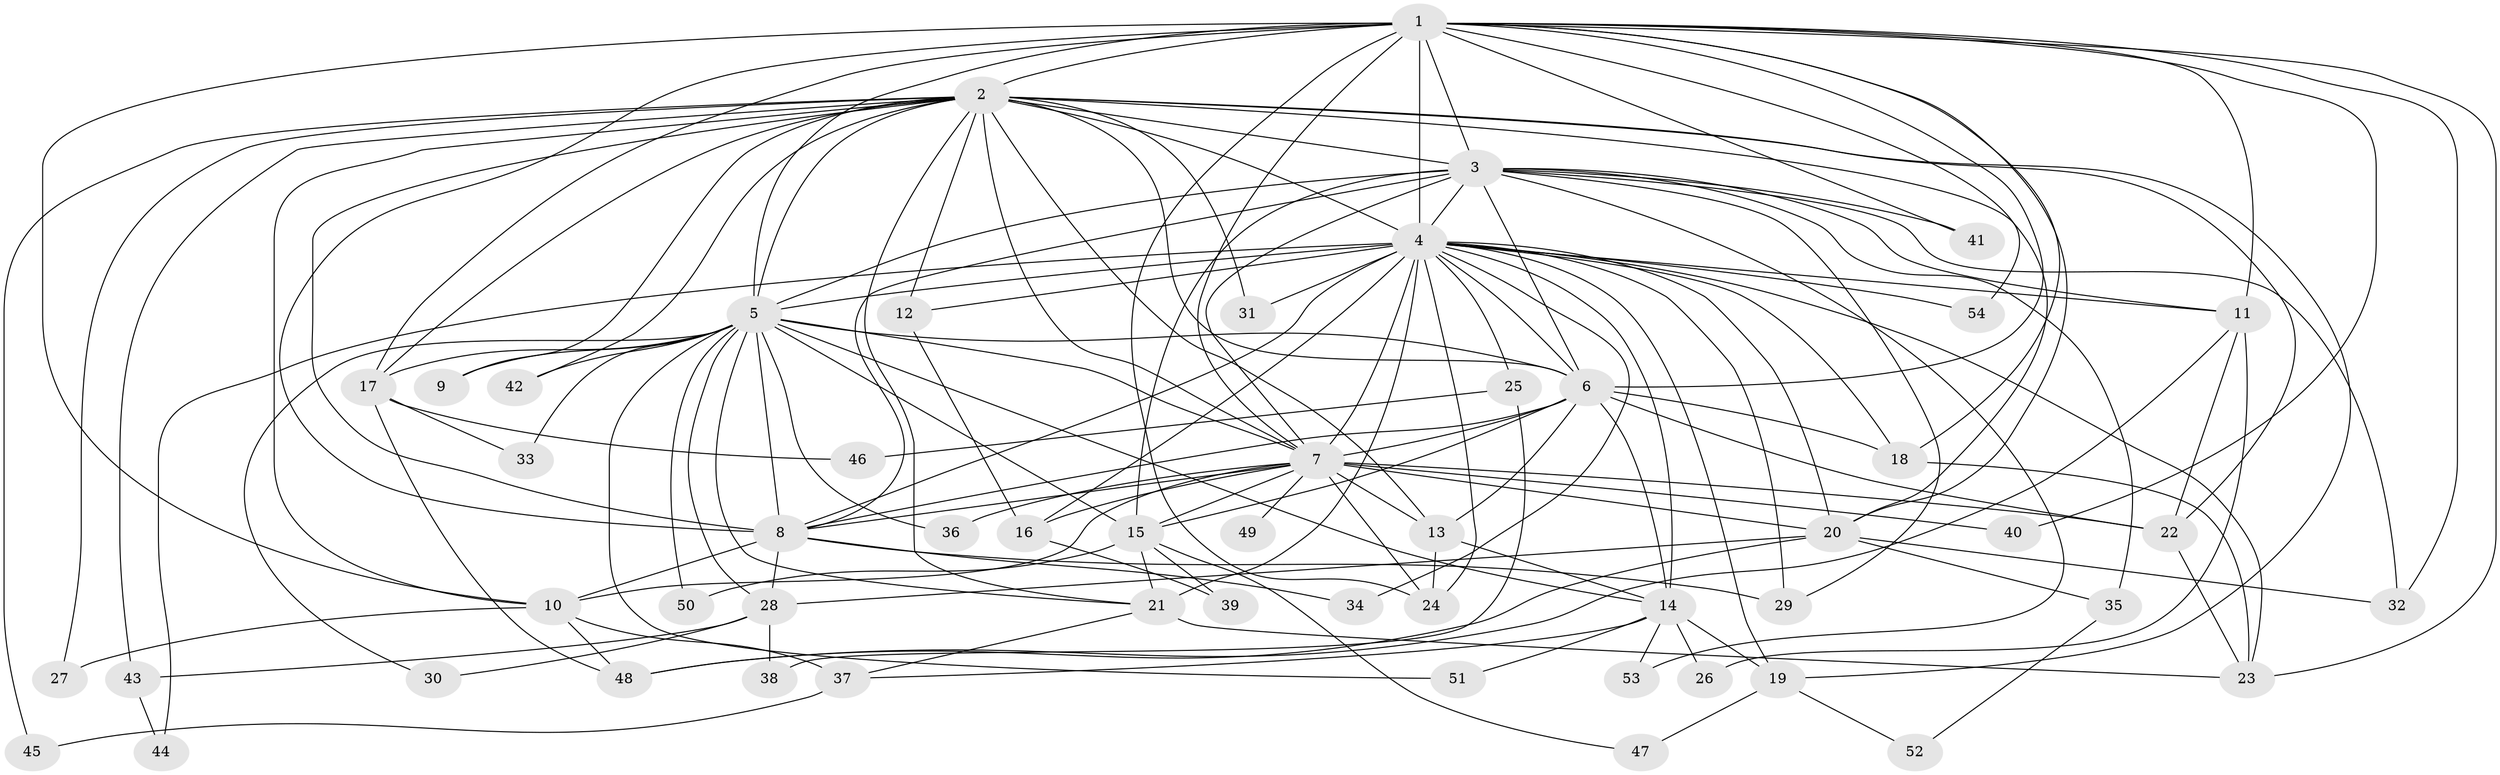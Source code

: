 // original degree distribution, {23: 0.027777777777777776, 31: 0.009259259259259259, 18: 0.009259259259259259, 19: 0.018518518518518517, 14: 0.009259259259259259, 21: 0.009259259259259259, 16: 0.009259259259259259, 2: 0.5277777777777778, 5: 0.046296296296296294, 4: 0.1111111111111111, 3: 0.17592592592592593, 6: 0.037037037037037035, 7: 0.009259259259259259}
// Generated by graph-tools (version 1.1) at 2025/35/03/09/25 02:35:07]
// undirected, 54 vertices, 147 edges
graph export_dot {
graph [start="1"]
  node [color=gray90,style=filled];
  1;
  2;
  3;
  4;
  5;
  6;
  7;
  8;
  9;
  10;
  11;
  12;
  13;
  14;
  15;
  16;
  17;
  18;
  19;
  20;
  21;
  22;
  23;
  24;
  25;
  26;
  27;
  28;
  29;
  30;
  31;
  32;
  33;
  34;
  35;
  36;
  37;
  38;
  39;
  40;
  41;
  42;
  43;
  44;
  45;
  46;
  47;
  48;
  49;
  50;
  51;
  52;
  53;
  54;
  1 -- 2 [weight=1.0];
  1 -- 3 [weight=2.0];
  1 -- 4 [weight=3.0];
  1 -- 5 [weight=2.0];
  1 -- 6 [weight=1.0];
  1 -- 7 [weight=1.0];
  1 -- 8 [weight=2.0];
  1 -- 10 [weight=1.0];
  1 -- 11 [weight=1.0];
  1 -- 17 [weight=1.0];
  1 -- 18 [weight=1.0];
  1 -- 20 [weight=1.0];
  1 -- 23 [weight=1.0];
  1 -- 24 [weight=1.0];
  1 -- 32 [weight=1.0];
  1 -- 40 [weight=1.0];
  1 -- 41 [weight=1.0];
  1 -- 54 [weight=1.0];
  2 -- 3 [weight=2.0];
  2 -- 4 [weight=2.0];
  2 -- 5 [weight=2.0];
  2 -- 6 [weight=2.0];
  2 -- 7 [weight=2.0];
  2 -- 8 [weight=3.0];
  2 -- 9 [weight=1.0];
  2 -- 10 [weight=1.0];
  2 -- 12 [weight=1.0];
  2 -- 13 [weight=2.0];
  2 -- 17 [weight=1.0];
  2 -- 19 [weight=1.0];
  2 -- 20 [weight=1.0];
  2 -- 21 [weight=1.0];
  2 -- 22 [weight=2.0];
  2 -- 27 [weight=1.0];
  2 -- 31 [weight=1.0];
  2 -- 42 [weight=1.0];
  2 -- 43 [weight=1.0];
  2 -- 45 [weight=1.0];
  3 -- 4 [weight=2.0];
  3 -- 5 [weight=2.0];
  3 -- 6 [weight=1.0];
  3 -- 7 [weight=1.0];
  3 -- 8 [weight=1.0];
  3 -- 11 [weight=1.0];
  3 -- 15 [weight=1.0];
  3 -- 29 [weight=1.0];
  3 -- 32 [weight=2.0];
  3 -- 35 [weight=1.0];
  3 -- 41 [weight=1.0];
  3 -- 53 [weight=1.0];
  4 -- 5 [weight=4.0];
  4 -- 6 [weight=2.0];
  4 -- 7 [weight=3.0];
  4 -- 8 [weight=2.0];
  4 -- 11 [weight=2.0];
  4 -- 12 [weight=1.0];
  4 -- 14 [weight=1.0];
  4 -- 16 [weight=2.0];
  4 -- 18 [weight=2.0];
  4 -- 19 [weight=1.0];
  4 -- 20 [weight=1.0];
  4 -- 21 [weight=5.0];
  4 -- 23 [weight=1.0];
  4 -- 24 [weight=1.0];
  4 -- 25 [weight=1.0];
  4 -- 29 [weight=1.0];
  4 -- 31 [weight=1.0];
  4 -- 34 [weight=1.0];
  4 -- 44 [weight=1.0];
  4 -- 54 [weight=1.0];
  5 -- 6 [weight=2.0];
  5 -- 7 [weight=2.0];
  5 -- 8 [weight=2.0];
  5 -- 9 [weight=1.0];
  5 -- 14 [weight=2.0];
  5 -- 15 [weight=1.0];
  5 -- 17 [weight=1.0];
  5 -- 21 [weight=1.0];
  5 -- 28 [weight=1.0];
  5 -- 30 [weight=1.0];
  5 -- 33 [weight=1.0];
  5 -- 36 [weight=1.0];
  5 -- 42 [weight=1.0];
  5 -- 50 [weight=1.0];
  5 -- 51 [weight=1.0];
  6 -- 7 [weight=1.0];
  6 -- 8 [weight=1.0];
  6 -- 13 [weight=5.0];
  6 -- 14 [weight=1.0];
  6 -- 15 [weight=1.0];
  6 -- 18 [weight=1.0];
  6 -- 22 [weight=1.0];
  7 -- 8 [weight=1.0];
  7 -- 10 [weight=1.0];
  7 -- 13 [weight=1.0];
  7 -- 15 [weight=1.0];
  7 -- 16 [weight=1.0];
  7 -- 20 [weight=1.0];
  7 -- 22 [weight=1.0];
  7 -- 24 [weight=1.0];
  7 -- 36 [weight=1.0];
  7 -- 40 [weight=1.0];
  7 -- 49 [weight=1.0];
  8 -- 10 [weight=1.0];
  8 -- 28 [weight=2.0];
  8 -- 29 [weight=1.0];
  8 -- 34 [weight=1.0];
  10 -- 27 [weight=1.0];
  10 -- 37 [weight=2.0];
  10 -- 48 [weight=1.0];
  11 -- 22 [weight=1.0];
  11 -- 26 [weight=1.0];
  11 -- 48 [weight=1.0];
  12 -- 16 [weight=1.0];
  13 -- 14 [weight=1.0];
  13 -- 24 [weight=1.0];
  14 -- 19 [weight=2.0];
  14 -- 26 [weight=1.0];
  14 -- 37 [weight=1.0];
  14 -- 51 [weight=1.0];
  14 -- 53 [weight=1.0];
  15 -- 21 [weight=1.0];
  15 -- 39 [weight=1.0];
  15 -- 47 [weight=1.0];
  15 -- 50 [weight=1.0];
  16 -- 39 [weight=1.0];
  17 -- 33 [weight=1.0];
  17 -- 46 [weight=1.0];
  17 -- 48 [weight=1.0];
  18 -- 23 [weight=1.0];
  19 -- 47 [weight=1.0];
  19 -- 52 [weight=1.0];
  20 -- 28 [weight=1.0];
  20 -- 32 [weight=1.0];
  20 -- 35 [weight=1.0];
  20 -- 48 [weight=1.0];
  21 -- 23 [weight=1.0];
  21 -- 37 [weight=1.0];
  22 -- 23 [weight=1.0];
  25 -- 38 [weight=1.0];
  25 -- 46 [weight=1.0];
  28 -- 30 [weight=1.0];
  28 -- 38 [weight=1.0];
  28 -- 43 [weight=1.0];
  35 -- 52 [weight=1.0];
  37 -- 45 [weight=1.0];
  43 -- 44 [weight=1.0];
}
